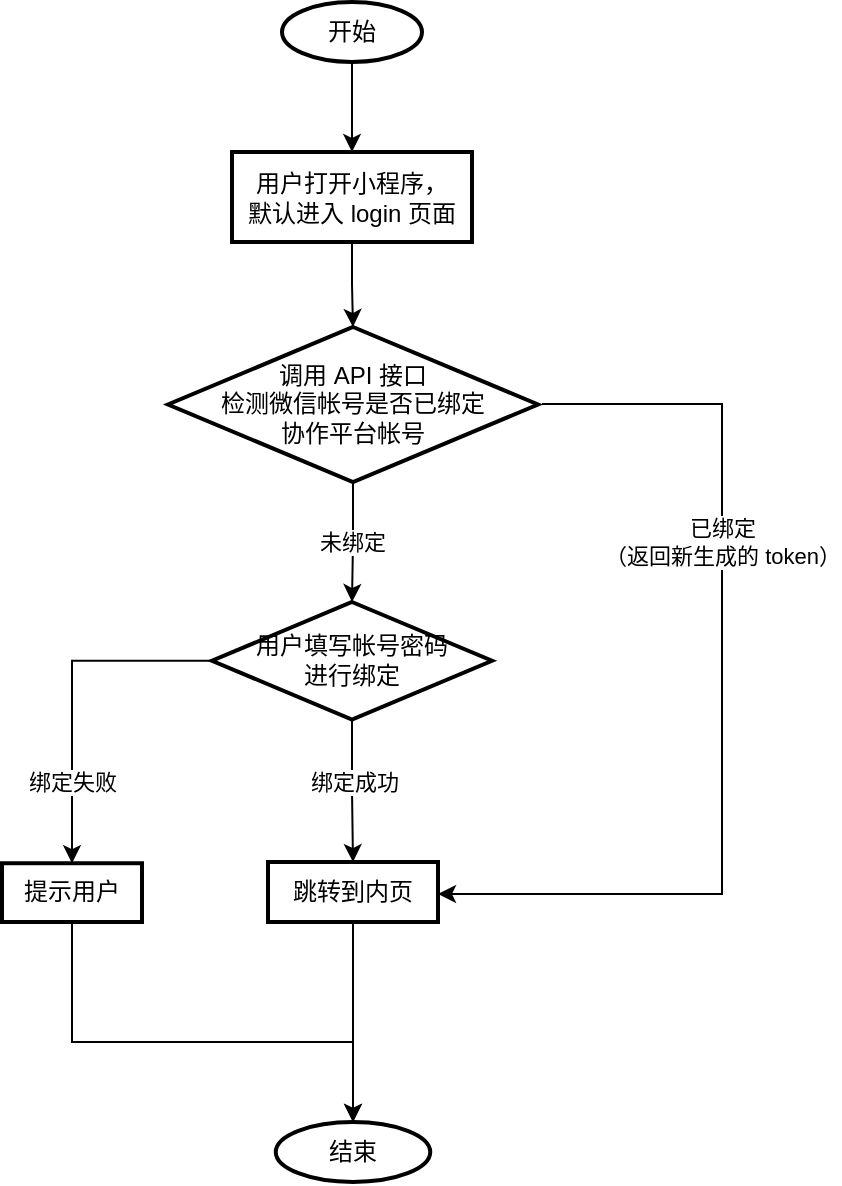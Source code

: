 <mxfile version="14.4.3" type="github">
  <diagram id="C5RBs43oDa-KdzZeNtuy" name="Page-1">
    <mxGraphModel dx="1422" dy="762" grid="1" gridSize="10" guides="1" tooltips="1" connect="1" arrows="1" fold="1" page="1" pageScale="1" pageWidth="827" pageHeight="1169" math="0" shadow="0">
      <root>
        <mxCell id="WIyWlLk6GJQsqaUBKTNV-0" />
        <mxCell id="WIyWlLk6GJQsqaUBKTNV-1" parent="WIyWlLk6GJQsqaUBKTNV-0" />
        <mxCell id="9OWZdevzXRfXu_MRzkHP-4" value="" style="edgeStyle=orthogonalEdgeStyle;rounded=0;orthogonalLoop=1;jettySize=auto;html=1;" edge="1" parent="WIyWlLk6GJQsqaUBKTNV-1" source="9OWZdevzXRfXu_MRzkHP-2" target="9OWZdevzXRfXu_MRzkHP-3">
          <mxGeometry relative="1" as="geometry" />
        </mxCell>
        <mxCell id="9OWZdevzXRfXu_MRzkHP-2" value="开始" style="strokeWidth=2;html=1;shape=mxgraph.flowchart.start_1;whiteSpace=wrap;" vertex="1" parent="WIyWlLk6GJQsqaUBKTNV-1">
          <mxGeometry x="220" y="50" width="70" height="30" as="geometry" />
        </mxCell>
        <mxCell id="9OWZdevzXRfXu_MRzkHP-6" value="" style="edgeStyle=orthogonalEdgeStyle;rounded=0;orthogonalLoop=1;jettySize=auto;html=1;" edge="1" parent="WIyWlLk6GJQsqaUBKTNV-1" source="9OWZdevzXRfXu_MRzkHP-3" target="9OWZdevzXRfXu_MRzkHP-5">
          <mxGeometry relative="1" as="geometry" />
        </mxCell>
        <mxCell id="9OWZdevzXRfXu_MRzkHP-3" value="用户打开小程序，&lt;br&gt;默认进入 login 页面" style="whiteSpace=wrap;html=1;strokeWidth=2;" vertex="1" parent="WIyWlLk6GJQsqaUBKTNV-1">
          <mxGeometry x="195" y="125" width="120" height="45" as="geometry" />
        </mxCell>
        <mxCell id="9OWZdevzXRfXu_MRzkHP-8" value="已绑定&lt;br&gt;（返回新生成的 token）" style="edgeStyle=orthogonalEdgeStyle;rounded=0;orthogonalLoop=1;jettySize=auto;html=1;" edge="1" parent="WIyWlLk6GJQsqaUBKTNV-1" target="9OWZdevzXRfXu_MRzkHP-7">
          <mxGeometry x="-0.333" relative="1" as="geometry">
            <mxPoint x="350" y="251" as="sourcePoint" />
            <Array as="points">
              <mxPoint x="440" y="251" />
              <mxPoint x="440" y="496" />
            </Array>
            <mxPoint as="offset" />
          </mxGeometry>
        </mxCell>
        <mxCell id="9OWZdevzXRfXu_MRzkHP-15" value="未绑定" style="edgeStyle=orthogonalEdgeStyle;rounded=0;orthogonalLoop=1;jettySize=auto;html=1;" edge="1" parent="WIyWlLk6GJQsqaUBKTNV-1" source="9OWZdevzXRfXu_MRzkHP-5" target="9OWZdevzXRfXu_MRzkHP-14">
          <mxGeometry relative="1" as="geometry" />
        </mxCell>
        <mxCell id="9OWZdevzXRfXu_MRzkHP-5" value="调用 API 接口&lt;br&gt;检测微信帐号是否已绑定&lt;br&gt;协作平台帐号" style="rhombus;whiteSpace=wrap;html=1;strokeWidth=2;" vertex="1" parent="WIyWlLk6GJQsqaUBKTNV-1">
          <mxGeometry x="163" y="212.5" width="185" height="77.5" as="geometry" />
        </mxCell>
        <mxCell id="9OWZdevzXRfXu_MRzkHP-21" style="edgeStyle=orthogonalEdgeStyle;rounded=0;orthogonalLoop=1;jettySize=auto;html=1;exitX=0.5;exitY=1;exitDx=0;exitDy=0;entryX=0.5;entryY=0;entryDx=0;entryDy=0;" edge="1" parent="WIyWlLk6GJQsqaUBKTNV-1" source="9OWZdevzXRfXu_MRzkHP-7" target="9OWZdevzXRfXu_MRzkHP-9">
          <mxGeometry relative="1" as="geometry" />
        </mxCell>
        <mxCell id="9OWZdevzXRfXu_MRzkHP-7" value="跳转到内页" style="whiteSpace=wrap;html=1;strokeWidth=2;" vertex="1" parent="WIyWlLk6GJQsqaUBKTNV-1">
          <mxGeometry x="213" y="480" width="85" height="30" as="geometry" />
        </mxCell>
        <mxCell id="9OWZdevzXRfXu_MRzkHP-9" value="结束" style="ellipse;whiteSpace=wrap;html=1;strokeWidth=2;" vertex="1" parent="WIyWlLk6GJQsqaUBKTNV-1">
          <mxGeometry x="216.88" y="610" width="77.25" height="30" as="geometry" />
        </mxCell>
        <mxCell id="9OWZdevzXRfXu_MRzkHP-16" value="绑定成功" style="edgeStyle=orthogonalEdgeStyle;rounded=0;orthogonalLoop=1;jettySize=auto;html=1;exitX=0.5;exitY=1;exitDx=0;exitDy=0;entryX=0.5;entryY=0;entryDx=0;entryDy=0;" edge="1" parent="WIyWlLk6GJQsqaUBKTNV-1" source="9OWZdevzXRfXu_MRzkHP-14" target="9OWZdevzXRfXu_MRzkHP-7">
          <mxGeometry x="-0.129" y="1" relative="1" as="geometry">
            <mxPoint as="offset" />
          </mxGeometry>
        </mxCell>
        <mxCell id="9OWZdevzXRfXu_MRzkHP-20" value="绑定失败" style="edgeStyle=orthogonalEdgeStyle;rounded=0;orthogonalLoop=1;jettySize=auto;html=1;exitX=0;exitY=0.5;exitDx=0;exitDy=0;entryX=0.5;entryY=0;entryDx=0;entryDy=0;" edge="1" parent="WIyWlLk6GJQsqaUBKTNV-1" source="9OWZdevzXRfXu_MRzkHP-14" target="9OWZdevzXRfXu_MRzkHP-17">
          <mxGeometry x="0.525" relative="1" as="geometry">
            <mxPoint as="offset" />
          </mxGeometry>
        </mxCell>
        <mxCell id="9OWZdevzXRfXu_MRzkHP-14" value="&lt;span&gt;用户填写帐号密码&lt;br&gt;进行绑定&lt;/span&gt;" style="rhombus;whiteSpace=wrap;html=1;strokeWidth=2;" vertex="1" parent="WIyWlLk6GJQsqaUBKTNV-1">
          <mxGeometry x="185" y="350" width="140" height="58.75" as="geometry" />
        </mxCell>
        <mxCell id="9OWZdevzXRfXu_MRzkHP-19" style="edgeStyle=orthogonalEdgeStyle;rounded=0;orthogonalLoop=1;jettySize=auto;html=1;exitX=0.5;exitY=1;exitDx=0;exitDy=0;entryX=0.5;entryY=0;entryDx=0;entryDy=0;" edge="1" parent="WIyWlLk6GJQsqaUBKTNV-1" source="9OWZdevzXRfXu_MRzkHP-17" target="9OWZdevzXRfXu_MRzkHP-9">
          <mxGeometry relative="1" as="geometry">
            <Array as="points">
              <mxPoint x="115" y="570" />
              <mxPoint x="255" y="570" />
            </Array>
          </mxGeometry>
        </mxCell>
        <mxCell id="9OWZdevzXRfXu_MRzkHP-17" value="提示用户" style="whiteSpace=wrap;html=1;strokeWidth=2;" vertex="1" parent="WIyWlLk6GJQsqaUBKTNV-1">
          <mxGeometry x="80" y="480.62" width="70" height="29.38" as="geometry" />
        </mxCell>
      </root>
    </mxGraphModel>
  </diagram>
</mxfile>
